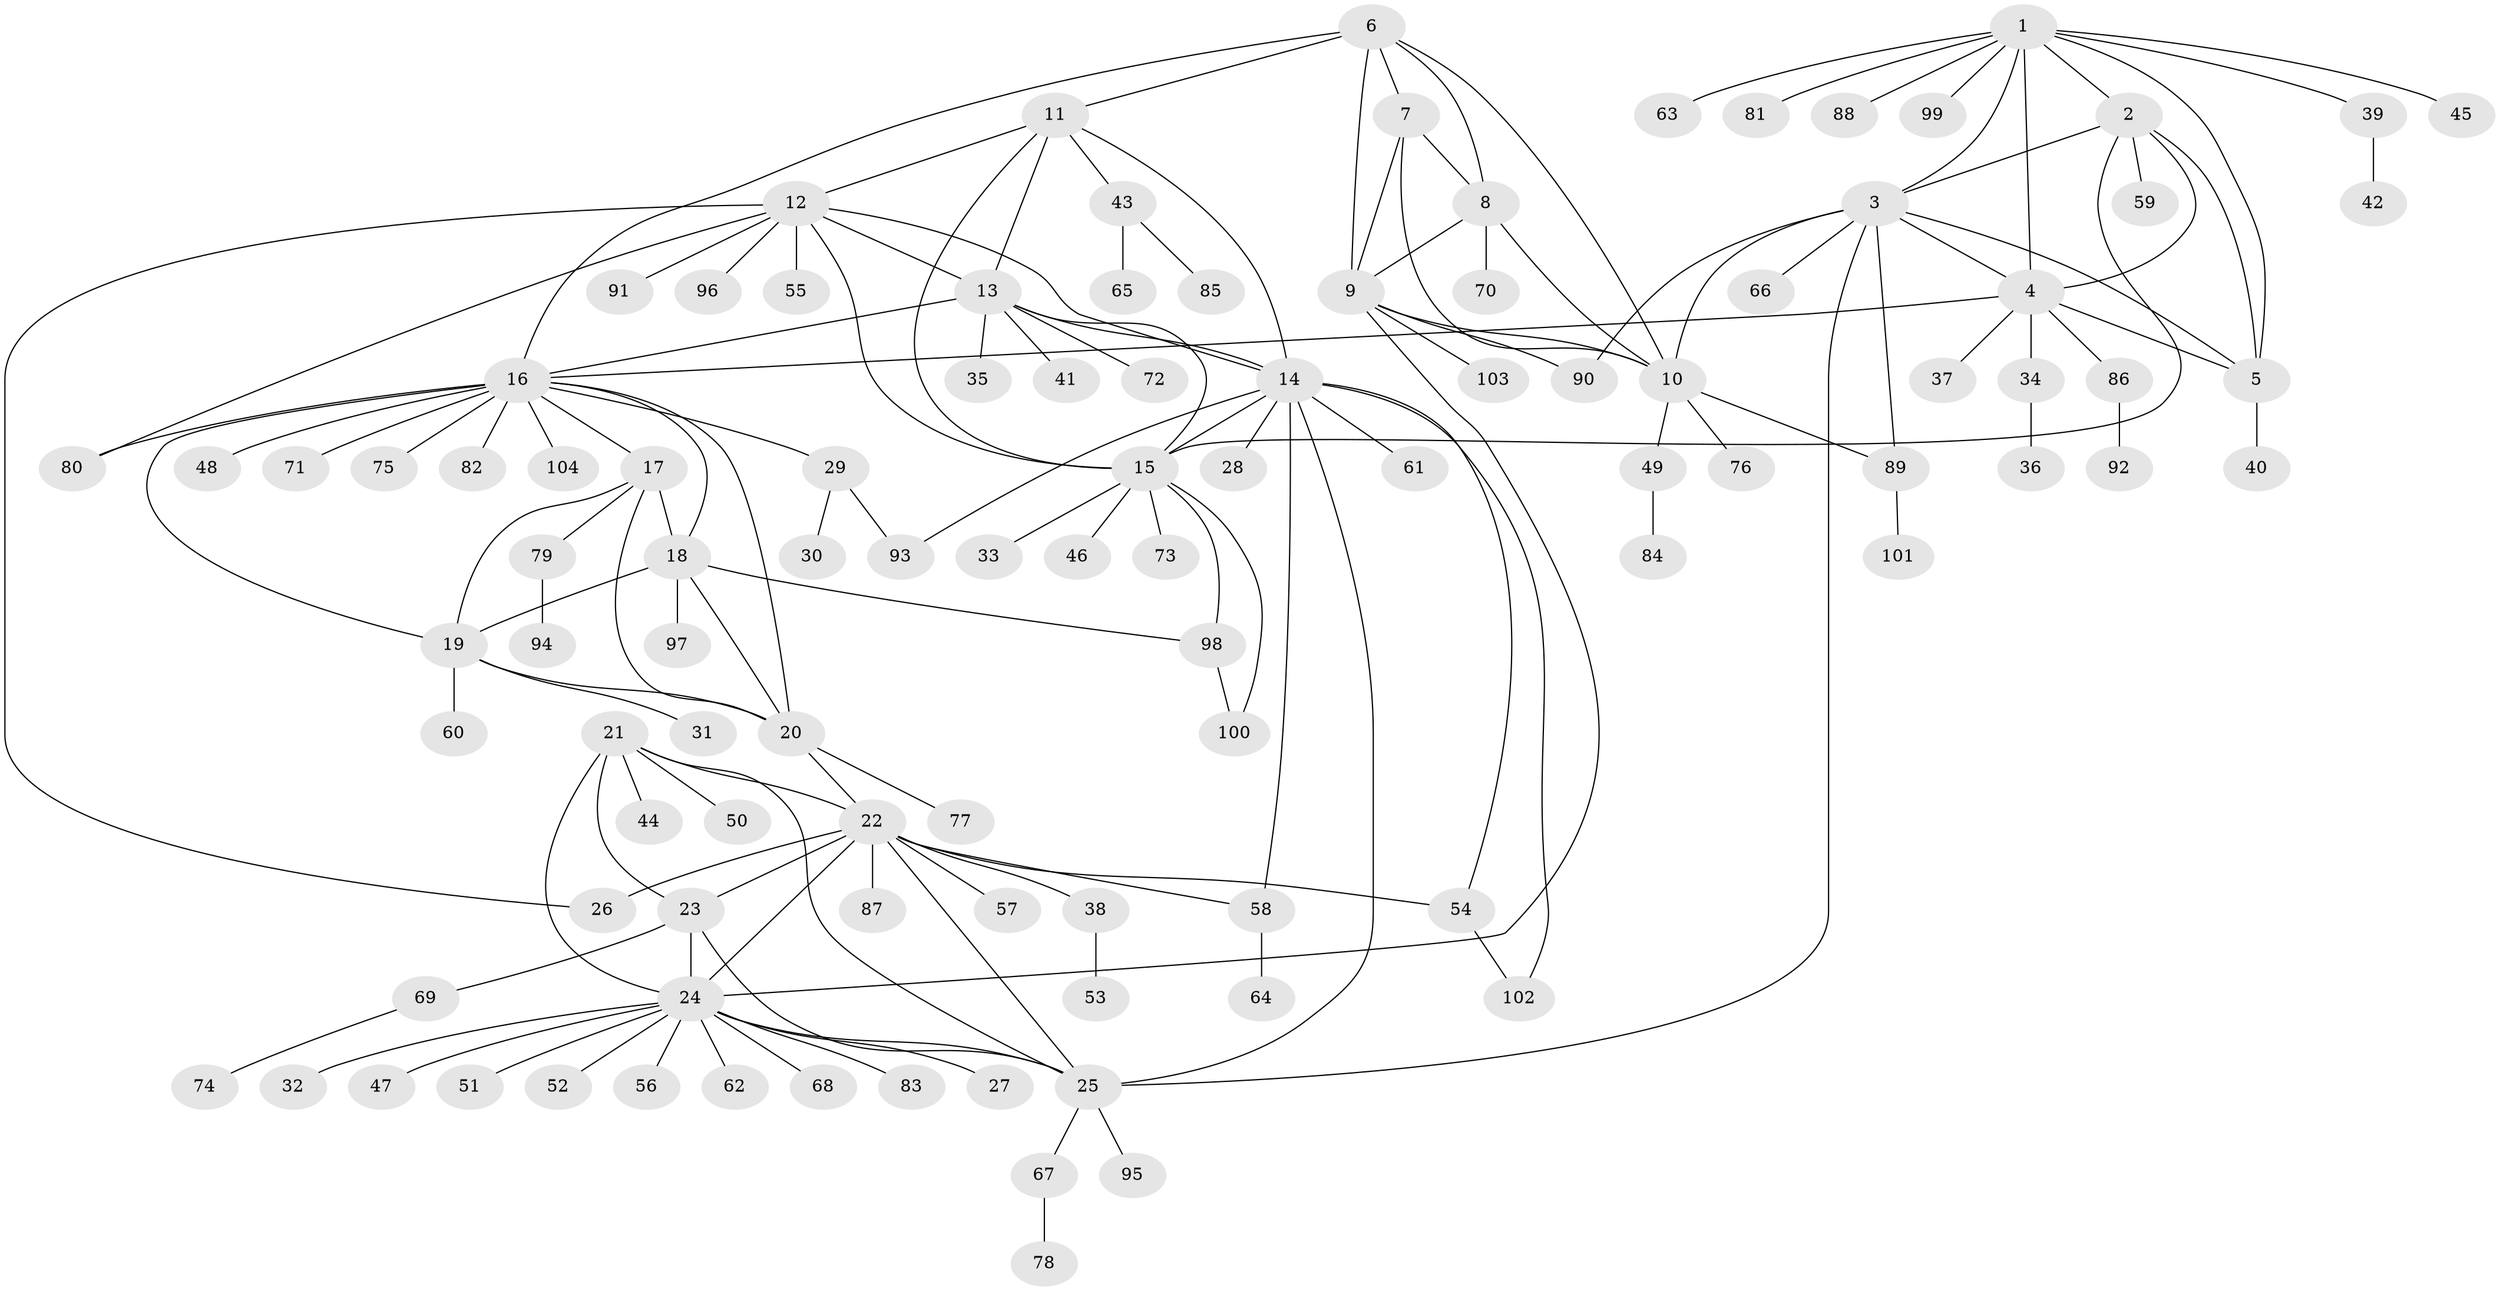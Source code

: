 // Generated by graph-tools (version 1.1) at 2025/54/03/09/25 04:54:47]
// undirected, 104 vertices, 149 edges
graph export_dot {
graph [start="1"]
  node [color=gray90,style=filled];
  1;
  2;
  3;
  4;
  5;
  6;
  7;
  8;
  9;
  10;
  11;
  12;
  13;
  14;
  15;
  16;
  17;
  18;
  19;
  20;
  21;
  22;
  23;
  24;
  25;
  26;
  27;
  28;
  29;
  30;
  31;
  32;
  33;
  34;
  35;
  36;
  37;
  38;
  39;
  40;
  41;
  42;
  43;
  44;
  45;
  46;
  47;
  48;
  49;
  50;
  51;
  52;
  53;
  54;
  55;
  56;
  57;
  58;
  59;
  60;
  61;
  62;
  63;
  64;
  65;
  66;
  67;
  68;
  69;
  70;
  71;
  72;
  73;
  74;
  75;
  76;
  77;
  78;
  79;
  80;
  81;
  82;
  83;
  84;
  85;
  86;
  87;
  88;
  89;
  90;
  91;
  92;
  93;
  94;
  95;
  96;
  97;
  98;
  99;
  100;
  101;
  102;
  103;
  104;
  1 -- 2;
  1 -- 3;
  1 -- 4;
  1 -- 5;
  1 -- 39;
  1 -- 45;
  1 -- 63;
  1 -- 81;
  1 -- 88;
  1 -- 99;
  2 -- 3;
  2 -- 4;
  2 -- 5;
  2 -- 15;
  2 -- 59;
  3 -- 4;
  3 -- 5;
  3 -- 10;
  3 -- 25;
  3 -- 66;
  3 -- 89;
  3 -- 90;
  4 -- 5;
  4 -- 16;
  4 -- 34;
  4 -- 37;
  4 -- 86;
  5 -- 40;
  6 -- 7;
  6 -- 8;
  6 -- 9;
  6 -- 10;
  6 -- 11;
  6 -- 16;
  7 -- 8;
  7 -- 9;
  7 -- 10;
  8 -- 9;
  8 -- 10;
  8 -- 70;
  9 -- 10;
  9 -- 24;
  9 -- 90;
  9 -- 103;
  10 -- 49;
  10 -- 76;
  10 -- 89;
  11 -- 12;
  11 -- 13;
  11 -- 14;
  11 -- 15;
  11 -- 43;
  12 -- 13;
  12 -- 14;
  12 -- 15;
  12 -- 26;
  12 -- 55;
  12 -- 80;
  12 -- 91;
  12 -- 96;
  13 -- 14;
  13 -- 15;
  13 -- 16;
  13 -- 35;
  13 -- 41;
  13 -- 72;
  14 -- 15;
  14 -- 25;
  14 -- 28;
  14 -- 54;
  14 -- 58;
  14 -- 61;
  14 -- 93;
  14 -- 102;
  15 -- 33;
  15 -- 46;
  15 -- 73;
  15 -- 98;
  15 -- 100;
  16 -- 17;
  16 -- 18;
  16 -- 19;
  16 -- 20;
  16 -- 29;
  16 -- 48;
  16 -- 71;
  16 -- 75;
  16 -- 80;
  16 -- 82;
  16 -- 104;
  17 -- 18;
  17 -- 19;
  17 -- 20;
  17 -- 79;
  18 -- 19;
  18 -- 20;
  18 -- 97;
  18 -- 98;
  19 -- 20;
  19 -- 31;
  19 -- 60;
  20 -- 22;
  20 -- 77;
  21 -- 22;
  21 -- 23;
  21 -- 24;
  21 -- 25;
  21 -- 44;
  21 -- 50;
  22 -- 23;
  22 -- 24;
  22 -- 25;
  22 -- 26;
  22 -- 38;
  22 -- 54;
  22 -- 57;
  22 -- 58;
  22 -- 87;
  23 -- 24;
  23 -- 25;
  23 -- 69;
  24 -- 25;
  24 -- 27;
  24 -- 32;
  24 -- 47;
  24 -- 51;
  24 -- 52;
  24 -- 56;
  24 -- 62;
  24 -- 68;
  24 -- 83;
  25 -- 67;
  25 -- 95;
  29 -- 30;
  29 -- 93;
  34 -- 36;
  38 -- 53;
  39 -- 42;
  43 -- 65;
  43 -- 85;
  49 -- 84;
  54 -- 102;
  58 -- 64;
  67 -- 78;
  69 -- 74;
  79 -- 94;
  86 -- 92;
  89 -- 101;
  98 -- 100;
}
